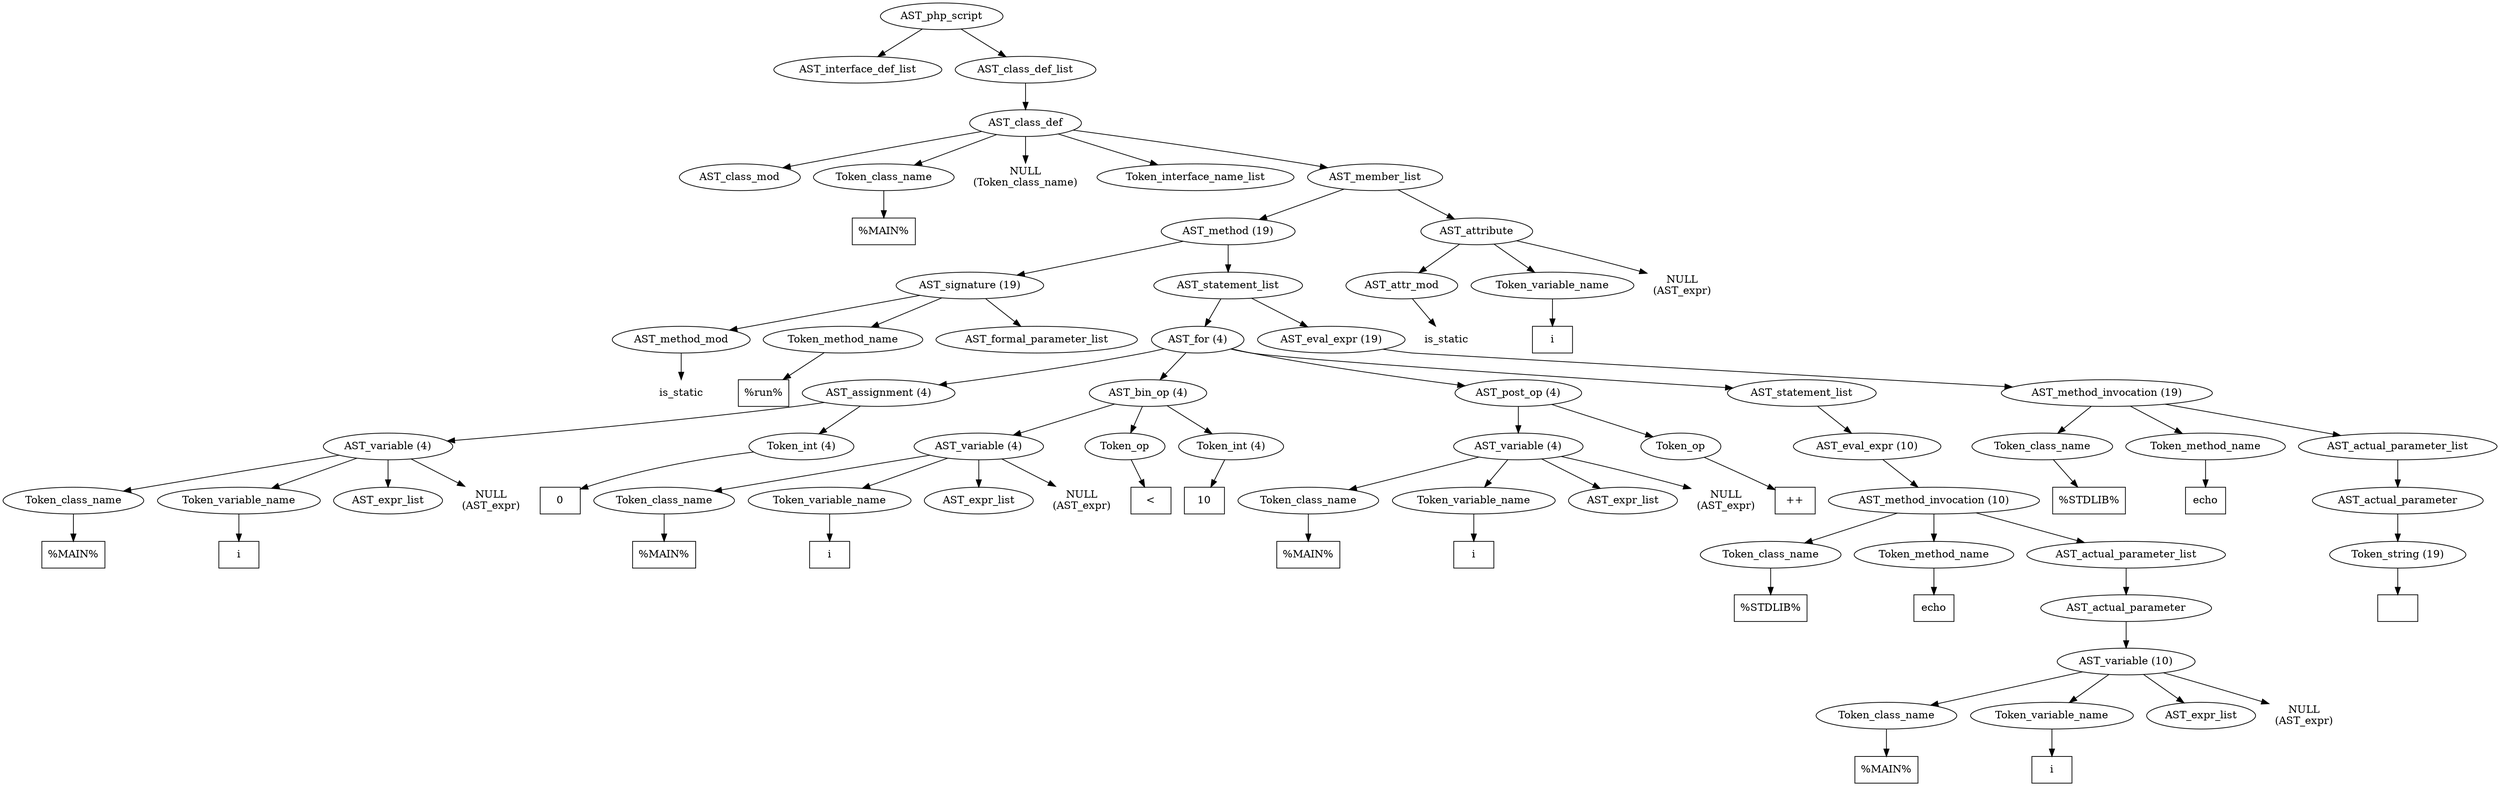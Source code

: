 /*
 * AST in dot format generated by phc -- the PHP compiler
 */

digraph AST {
node_0 [label="AST_php_script"];
node_1 [label="AST_interface_def_list"];
node_2 [label="AST_class_def_list"];
node_3 [label="AST_class_def"];
node_4 [label="AST_class_mod"];
node_5 [label="Token_class_name"];
node_6 [label="%MAIN%", shape=box]
node_5 -> node_6;
node_7 [label="NULL\n(Token_class_name)", shape=plaintext]
node_8 [label="Token_interface_name_list"];
node_9 [label="AST_member_list"];
node_10 [label="AST_method (19)"];
node_11 [label="AST_signature (19)"];
node_12 [label="AST_method_mod"];
node_13 [label="is_static", shape=plaintext]
node_12 -> node_13;
node_14 [label="Token_method_name"];
node_15 [label="%run%", shape=box]
node_14 -> node_15;
node_16 [label="AST_formal_parameter_list"];
node_11 -> node_16;
node_11 -> node_14;
node_11 -> node_12;
node_17 [label="AST_statement_list"];
node_18 [label="AST_for (4)"];
node_19 [label="AST_assignment (4)"];
node_20 [label="AST_variable (4)"];
node_21 [label="Token_class_name"];
node_22 [label="%MAIN%", shape=box]
node_21 -> node_22;
node_23 [label="Token_variable_name"];
node_24 [label="i", shape=box]
node_23 -> node_24;
node_25 [label="AST_expr_list"];
node_26 [label="NULL\n(AST_expr)", shape=plaintext]
node_20 -> node_26;
node_20 -> node_25;
node_20 -> node_23;
node_20 -> node_21;
node_27 [label="Token_int (4)"];
node_28 [label="0", shape=box]
node_27 -> node_28;
node_19 -> node_27;
node_19 -> node_20;
node_29 [label="AST_bin_op (4)"];
node_30 [label="AST_variable (4)"];
node_31 [label="Token_class_name"];
node_32 [label="%MAIN%", shape=box]
node_31 -> node_32;
node_33 [label="Token_variable_name"];
node_34 [label="i", shape=box]
node_33 -> node_34;
node_35 [label="AST_expr_list"];
node_36 [label="NULL\n(AST_expr)", shape=plaintext]
node_30 -> node_36;
node_30 -> node_35;
node_30 -> node_33;
node_30 -> node_31;
node_37 [label="Token_op"];
node_38 [label="<", shape=box]
node_37 -> node_38;
node_39 [label="Token_int (4)"];
node_40 [label="10", shape=box]
node_39 -> node_40;
node_29 -> node_39;
node_29 -> node_37;
node_29 -> node_30;
node_41 [label="AST_post_op (4)"];
node_42 [label="AST_variable (4)"];
node_43 [label="Token_class_name"];
node_44 [label="%MAIN%", shape=box]
node_43 -> node_44;
node_45 [label="Token_variable_name"];
node_46 [label="i", shape=box]
node_45 -> node_46;
node_47 [label="AST_expr_list"];
node_48 [label="NULL\n(AST_expr)", shape=plaintext]
node_42 -> node_48;
node_42 -> node_47;
node_42 -> node_45;
node_42 -> node_43;
node_49 [label="Token_op"];
node_50 [label="++", shape=box]
node_49 -> node_50;
node_41 -> node_49;
node_41 -> node_42;
node_51 [label="AST_statement_list"];
node_52 [label="AST_eval_expr (10)"];
node_53 [label="AST_method_invocation (10)"];
node_54 [label="Token_class_name"];
node_55 [label="%STDLIB%", shape=box]
node_54 -> node_55;
node_56 [label="Token_method_name"];
node_57 [label="echo", shape=box]
node_56 -> node_57;
node_58 [label="AST_actual_parameter_list"];
node_59 [label="AST_actual_parameter"];
node_60 [label="AST_variable (10)"];
node_61 [label="Token_class_name"];
node_62 [label="%MAIN%", shape=box]
node_61 -> node_62;
node_63 [label="Token_variable_name"];
node_64 [label="i", shape=box]
node_63 -> node_64;
node_65 [label="AST_expr_list"];
node_66 [label="NULL\n(AST_expr)", shape=plaintext]
node_60 -> node_66;
node_60 -> node_65;
node_60 -> node_63;
node_60 -> node_61;
node_59 -> node_60;
node_58 -> node_59;
node_53 -> node_58;
node_53 -> node_56;
node_53 -> node_54;
node_52 -> node_53;
node_51 -> node_52;
node_18 -> node_51;
node_18 -> node_41;
node_18 -> node_29;
node_18 -> node_19;
node_67 [label="AST_eval_expr (19)"];
node_68 [label="AST_method_invocation (19)"];
node_69 [label="Token_class_name"];
node_70 [label="%STDLIB%", shape=box]
node_69 -> node_70;
node_71 [label="Token_method_name"];
node_72 [label="echo", shape=box]
node_71 -> node_72;
node_73 [label="AST_actual_parameter_list"];
node_74 [label="AST_actual_parameter"];
node_75 [label="Token_string (19)"];
node_76 [label="", shape=box]
node_75 -> node_76;
node_74 -> node_75;
node_73 -> node_74;
node_68 -> node_73;
node_68 -> node_71;
node_68 -> node_69;
node_67 -> node_68;
node_17 -> node_67;
node_17 -> node_18;
node_10 -> node_17;
node_10 -> node_11;
node_77 [label="AST_attribute"];
node_78 [label="AST_attr_mod"];
node_79 [label="is_static", shape=plaintext]
node_78 -> node_79;
node_80 [label="Token_variable_name"];
node_81 [label="i", shape=box]
node_80 -> node_81;
node_82 [label="NULL\n(AST_expr)", shape=plaintext]
node_77 -> node_82;
node_77 -> node_80;
node_77 -> node_78;
node_9 -> node_77;
node_9 -> node_10;
node_3 -> node_9;
node_3 -> node_8;
node_3 -> node_7;
node_3 -> node_5;
node_3 -> node_4;
node_2 -> node_3;
node_0 -> node_2;
node_0 -> node_1;
}
